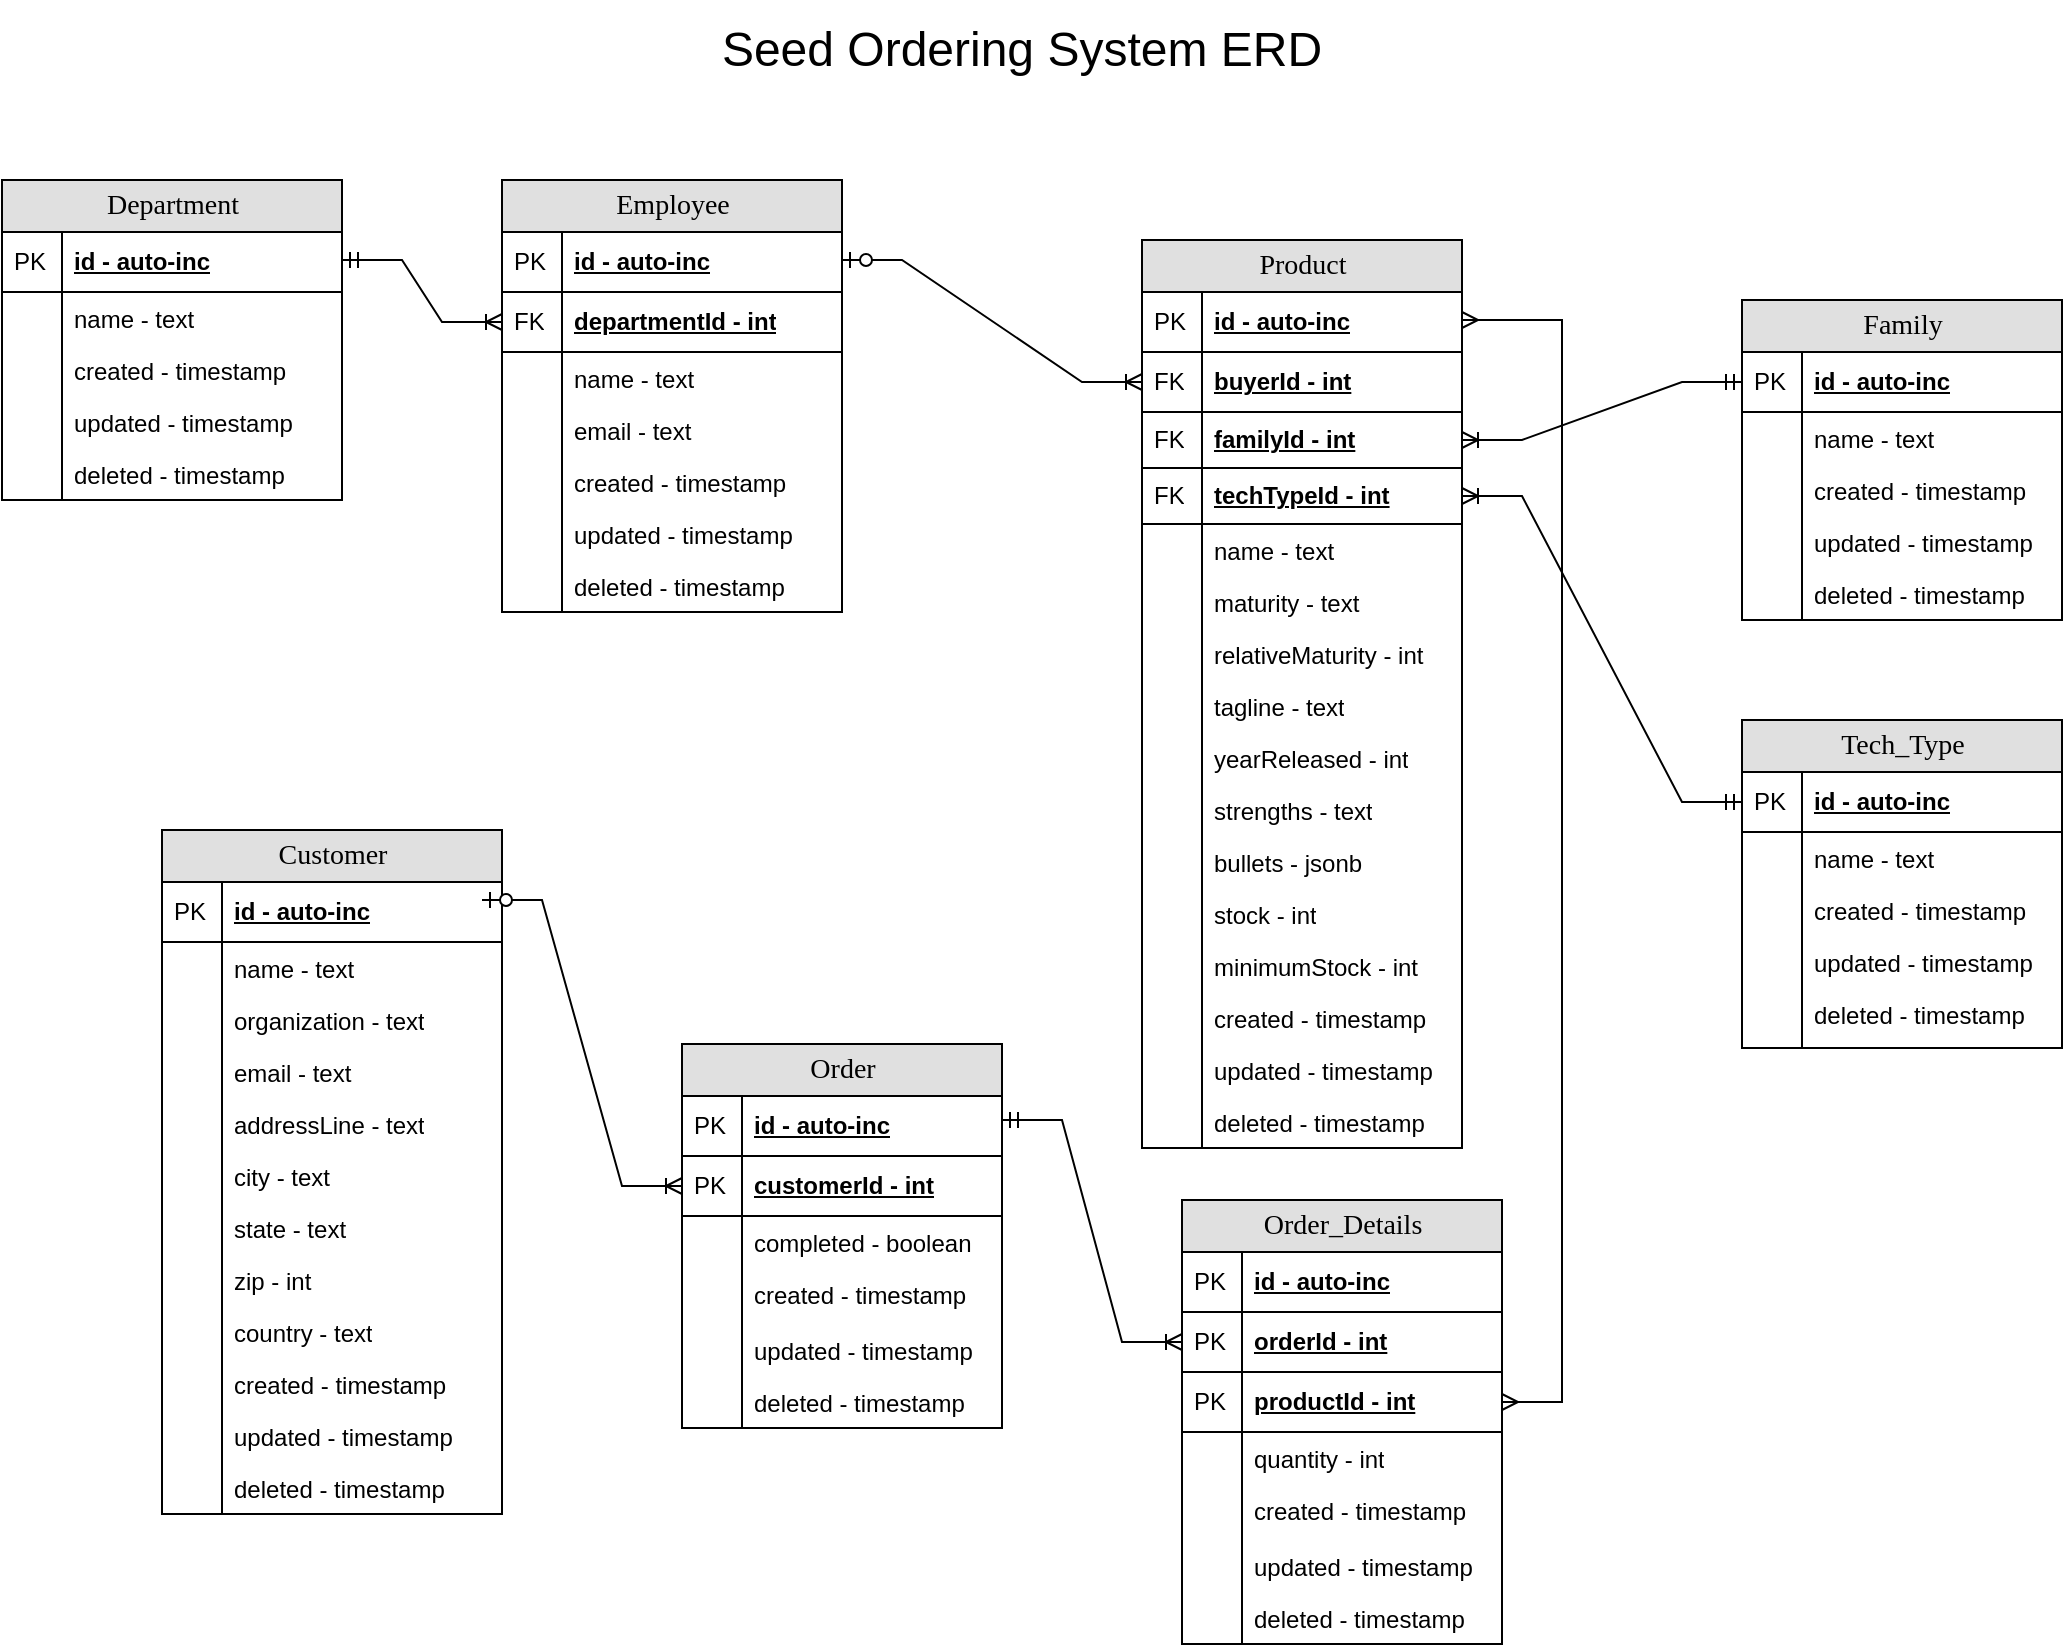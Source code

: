 <mxfile version="21.1.2" type="device">
  <diagram name="Page-1" id="e56a1550-8fbb-45ad-956c-1786394a9013">
    <mxGraphModel dx="1434" dy="907" grid="1" gridSize="10" guides="1" tooltips="1" connect="1" arrows="1" fold="1" page="1" pageScale="1" pageWidth="1100" pageHeight="850" background="none" math="0" shadow="0">
      <root>
        <mxCell id="0" />
        <mxCell id="1" parent="0" />
        <mxCell id="2e49270ec7c68f3f-8" value="Product" style="swimlane;html=1;fontStyle=0;childLayout=stackLayout;horizontal=1;startSize=26;fillColor=#e0e0e0;horizontalStack=0;resizeParent=1;resizeLast=0;collapsible=1;marginBottom=0;swimlaneFillColor=#ffffff;align=center;rounded=0;shadow=0;comic=0;labelBackgroundColor=none;strokeWidth=1;fontFamily=Verdana;fontSize=14;swimlaneLine=1;" parent="1" vertex="1">
          <mxGeometry x="610" y="130" width="160" height="454" as="geometry">
            <mxRectangle x="570" y="154" width="80" height="30" as="alternateBounds" />
          </mxGeometry>
        </mxCell>
        <mxCell id="2e49270ec7c68f3f-9" value="id - auto-inc" style="shape=partialRectangle;top=0;left=0;right=0;bottom=1;html=1;align=left;verticalAlign=middle;fillColor=none;spacingLeft=34;spacingRight=4;whiteSpace=wrap;overflow=hidden;rotatable=0;points=[[0,0.5],[1,0.5]];portConstraint=eastwest;dropTarget=0;fontStyle=5;" parent="2e49270ec7c68f3f-8" vertex="1">
          <mxGeometry y="26" width="160" height="30" as="geometry" />
        </mxCell>
        <mxCell id="2e49270ec7c68f3f-10" value="PK" style="shape=partialRectangle;top=0;left=0;bottom=0;html=1;fillColor=none;align=left;verticalAlign=middle;spacingLeft=4;spacingRight=4;whiteSpace=wrap;overflow=hidden;rotatable=0;points=[];portConstraint=eastwest;part=1;" parent="2e49270ec7c68f3f-9" vertex="1" connectable="0">
          <mxGeometry width="30" height="30" as="geometry" />
        </mxCell>
        <mxCell id="UBulTAKybGDdYSZhdrqW-49" value="buyerId - int" style="shape=partialRectangle;top=0;left=0;right=0;bottom=1;html=1;align=left;verticalAlign=middle;fillColor=none;spacingLeft=34;spacingRight=4;whiteSpace=wrap;overflow=hidden;rotatable=0;points=[[0,0.5],[1,0.5]];portConstraint=eastwest;dropTarget=0;fontStyle=5;" parent="2e49270ec7c68f3f-8" vertex="1">
          <mxGeometry y="56" width="160" height="30" as="geometry" />
        </mxCell>
        <mxCell id="UBulTAKybGDdYSZhdrqW-50" value="FK" style="shape=partialRectangle;top=0;left=0;bottom=0;html=1;fillColor=none;align=left;verticalAlign=middle;spacingLeft=4;spacingRight=4;whiteSpace=wrap;overflow=hidden;rotatable=0;points=[];portConstraint=eastwest;part=1;" parent="UBulTAKybGDdYSZhdrqW-49" vertex="1" connectable="0">
          <mxGeometry width="30" height="30" as="geometry" />
        </mxCell>
        <mxCell id="UBulTAKybGDdYSZhdrqW-51" value="familyId - int" style="shape=partialRectangle;top=0;left=0;right=0;bottom=1;html=1;align=left;verticalAlign=middle;fillColor=none;spacingLeft=34;spacingRight=4;whiteSpace=wrap;overflow=hidden;rotatable=0;points=[[0,0.5],[1,0.5]];portConstraint=eastwest;dropTarget=0;fontStyle=5;" parent="2e49270ec7c68f3f-8" vertex="1">
          <mxGeometry y="86" width="160" height="28" as="geometry" />
        </mxCell>
        <mxCell id="UBulTAKybGDdYSZhdrqW-52" value="FK" style="shape=partialRectangle;top=0;left=0;bottom=0;html=1;fillColor=none;align=left;verticalAlign=middle;spacingLeft=4;spacingRight=4;whiteSpace=wrap;overflow=hidden;rotatable=0;points=[];portConstraint=eastwest;part=1;" parent="UBulTAKybGDdYSZhdrqW-51" vertex="1" connectable="0">
          <mxGeometry width="30" height="28" as="geometry" />
        </mxCell>
        <mxCell id="UBulTAKybGDdYSZhdrqW-53" value="techTypeId - int" style="shape=partialRectangle;top=0;left=0;right=0;bottom=1;html=1;align=left;verticalAlign=middle;fillColor=none;spacingLeft=34;spacingRight=4;whiteSpace=wrap;overflow=hidden;rotatable=0;points=[[0,0.5],[1,0.5]];portConstraint=eastwest;dropTarget=0;fontStyle=5;" parent="2e49270ec7c68f3f-8" vertex="1">
          <mxGeometry y="114" width="160" height="28" as="geometry" />
        </mxCell>
        <mxCell id="UBulTAKybGDdYSZhdrqW-54" value="FK" style="shape=partialRectangle;top=0;left=0;bottom=0;html=1;fillColor=none;align=left;verticalAlign=middle;spacingLeft=4;spacingRight=4;whiteSpace=wrap;overflow=hidden;rotatable=0;points=[];portConstraint=eastwest;part=1;" parent="UBulTAKybGDdYSZhdrqW-53" vertex="1" connectable="0">
          <mxGeometry width="30" height="28" as="geometry" />
        </mxCell>
        <mxCell id="2e49270ec7c68f3f-13" value="name - text" style="shape=partialRectangle;top=0;left=0;right=0;bottom=0;html=1;align=left;verticalAlign=top;fillColor=none;spacingLeft=34;spacingRight=4;whiteSpace=wrap;overflow=hidden;rotatable=0;points=[[0,0.5],[1,0.5]];portConstraint=eastwest;dropTarget=0;" parent="2e49270ec7c68f3f-8" vertex="1">
          <mxGeometry y="142" width="160" height="26" as="geometry" />
        </mxCell>
        <mxCell id="2e49270ec7c68f3f-14" value="" style="shape=partialRectangle;top=0;left=0;bottom=0;html=1;fillColor=none;align=left;verticalAlign=top;spacingLeft=4;spacingRight=4;whiteSpace=wrap;overflow=hidden;rotatable=0;points=[];portConstraint=eastwest;part=1;" parent="2e49270ec7c68f3f-13" vertex="1" connectable="0">
          <mxGeometry width="30" height="26" as="geometry" />
        </mxCell>
        <mxCell id="2e49270ec7c68f3f-11" value="maturity - text" style="shape=partialRectangle;top=0;left=0;right=0;bottom=0;html=1;align=left;verticalAlign=top;fillColor=none;spacingLeft=34;spacingRight=4;whiteSpace=wrap;overflow=hidden;rotatable=0;points=[[0,0.5],[1,0.5]];portConstraint=eastwest;dropTarget=0;" parent="2e49270ec7c68f3f-8" vertex="1">
          <mxGeometry y="168" width="160" height="26" as="geometry" />
        </mxCell>
        <mxCell id="2e49270ec7c68f3f-12" value="" style="shape=partialRectangle;top=0;left=0;bottom=0;html=1;fillColor=none;align=left;verticalAlign=top;spacingLeft=4;spacingRight=4;whiteSpace=wrap;overflow=hidden;rotatable=0;points=[];portConstraint=eastwest;part=1;" parent="2e49270ec7c68f3f-11" vertex="1" connectable="0">
          <mxGeometry width="30" height="26" as="geometry" />
        </mxCell>
        <mxCell id="2e49270ec7c68f3f-15" value="relativeMaturity - int" style="shape=partialRectangle;top=0;left=0;right=0;bottom=0;html=1;align=left;verticalAlign=top;fillColor=none;spacingLeft=34;spacingRight=4;whiteSpace=wrap;overflow=hidden;rotatable=0;points=[[0,0.5],[1,0.5]];portConstraint=eastwest;dropTarget=0;" parent="2e49270ec7c68f3f-8" vertex="1">
          <mxGeometry y="194" width="160" height="26" as="geometry" />
        </mxCell>
        <mxCell id="2e49270ec7c68f3f-16" value="" style="shape=partialRectangle;top=0;left=0;bottom=0;html=1;fillColor=none;align=left;verticalAlign=top;spacingLeft=4;spacingRight=4;whiteSpace=wrap;overflow=hidden;rotatable=0;points=[];portConstraint=eastwest;part=1;" parent="2e49270ec7c68f3f-15" vertex="1" connectable="0">
          <mxGeometry width="30" height="26" as="geometry" />
        </mxCell>
        <mxCell id="UBulTAKybGDdYSZhdrqW-2" value="tagline - text" style="shape=partialRectangle;top=0;left=0;right=0;bottom=0;html=1;align=left;verticalAlign=top;fillColor=none;spacingLeft=34;spacingRight=4;whiteSpace=wrap;overflow=hidden;rotatable=0;points=[[0,0.5],[1,0.5]];portConstraint=eastwest;dropTarget=0;" parent="2e49270ec7c68f3f-8" vertex="1">
          <mxGeometry y="220" width="160" height="26" as="geometry" />
        </mxCell>
        <mxCell id="UBulTAKybGDdYSZhdrqW-3" value="" style="shape=partialRectangle;top=0;left=0;bottom=0;html=1;fillColor=none;align=left;verticalAlign=top;spacingLeft=4;spacingRight=4;whiteSpace=wrap;overflow=hidden;rotatable=0;points=[];portConstraint=eastwest;part=1;" parent="UBulTAKybGDdYSZhdrqW-2" vertex="1" connectable="0">
          <mxGeometry width="30" height="26" as="geometry" />
        </mxCell>
        <mxCell id="UBulTAKybGDdYSZhdrqW-106" value="yearReleased - int" style="shape=partialRectangle;top=0;left=0;right=0;bottom=0;html=1;align=left;verticalAlign=top;fillColor=none;spacingLeft=34;spacingRight=4;whiteSpace=wrap;overflow=hidden;rotatable=0;points=[[0,0.5],[1,0.5]];portConstraint=eastwest;dropTarget=0;" parent="2e49270ec7c68f3f-8" vertex="1">
          <mxGeometry y="246" width="160" height="26" as="geometry" />
        </mxCell>
        <mxCell id="UBulTAKybGDdYSZhdrqW-107" value="" style="shape=partialRectangle;top=0;left=0;bottom=0;html=1;fillColor=none;align=left;verticalAlign=top;spacingLeft=4;spacingRight=4;whiteSpace=wrap;overflow=hidden;rotatable=0;points=[];portConstraint=eastwest;part=1;" parent="UBulTAKybGDdYSZhdrqW-106" vertex="1" connectable="0">
          <mxGeometry width="30" height="26" as="geometry" />
        </mxCell>
        <mxCell id="UBulTAKybGDdYSZhdrqW-6" value="strengths - text" style="shape=partialRectangle;top=0;left=0;right=0;bottom=0;html=1;align=left;verticalAlign=top;fillColor=none;spacingLeft=34;spacingRight=4;whiteSpace=wrap;overflow=hidden;rotatable=0;points=[[0,0.5],[1,0.5]];portConstraint=eastwest;dropTarget=0;" parent="2e49270ec7c68f3f-8" vertex="1">
          <mxGeometry y="272" width="160" height="26" as="geometry" />
        </mxCell>
        <mxCell id="UBulTAKybGDdYSZhdrqW-7" value="" style="shape=partialRectangle;top=0;left=0;bottom=0;html=1;fillColor=none;align=left;verticalAlign=top;spacingLeft=4;spacingRight=4;whiteSpace=wrap;overflow=hidden;rotatable=0;points=[];portConstraint=eastwest;part=1;" parent="UBulTAKybGDdYSZhdrqW-6" vertex="1" connectable="0">
          <mxGeometry width="30" height="26" as="geometry" />
        </mxCell>
        <mxCell id="UBulTAKybGDdYSZhdrqW-55" value="bullets - jsonb" style="shape=partialRectangle;top=0;left=0;right=0;bottom=0;html=1;align=left;verticalAlign=top;fillColor=none;spacingLeft=34;spacingRight=4;whiteSpace=wrap;overflow=hidden;rotatable=0;points=[[0,0.5],[1,0.5]];portConstraint=eastwest;dropTarget=0;" parent="2e49270ec7c68f3f-8" vertex="1">
          <mxGeometry y="298" width="160" height="26" as="geometry" />
        </mxCell>
        <mxCell id="UBulTAKybGDdYSZhdrqW-56" value="" style="shape=partialRectangle;top=0;left=0;bottom=0;html=1;fillColor=none;align=left;verticalAlign=top;spacingLeft=4;spacingRight=4;whiteSpace=wrap;overflow=hidden;rotatable=0;points=[];portConstraint=eastwest;part=1;" parent="UBulTAKybGDdYSZhdrqW-55" vertex="1" connectable="0">
          <mxGeometry width="30" height="26" as="geometry" />
        </mxCell>
        <mxCell id="TjPB1HiRJpYUMCFlBUtz-1" value="stock - int" style="shape=partialRectangle;top=0;left=0;right=0;bottom=0;html=1;align=left;verticalAlign=top;fillColor=none;spacingLeft=34;spacingRight=4;whiteSpace=wrap;overflow=hidden;rotatable=0;points=[[0,0.5],[1,0.5]];portConstraint=eastwest;dropTarget=0;" vertex="1" parent="2e49270ec7c68f3f-8">
          <mxGeometry y="324" width="160" height="26" as="geometry" />
        </mxCell>
        <mxCell id="TjPB1HiRJpYUMCFlBUtz-2" value="" style="shape=partialRectangle;top=0;left=0;bottom=0;html=1;fillColor=none;align=left;verticalAlign=top;spacingLeft=4;spacingRight=4;whiteSpace=wrap;overflow=hidden;rotatable=0;points=[];portConstraint=eastwest;part=1;" vertex="1" connectable="0" parent="TjPB1HiRJpYUMCFlBUtz-1">
          <mxGeometry width="30" height="26" as="geometry" />
        </mxCell>
        <mxCell id="TjPB1HiRJpYUMCFlBUtz-3" value="minimumStock - int" style="shape=partialRectangle;top=0;left=0;right=0;bottom=0;html=1;align=left;verticalAlign=top;fillColor=none;spacingLeft=34;spacingRight=4;whiteSpace=wrap;overflow=hidden;rotatable=0;points=[[0,0.5],[1,0.5]];portConstraint=eastwest;dropTarget=0;" vertex="1" parent="2e49270ec7c68f3f-8">
          <mxGeometry y="350" width="160" height="26" as="geometry" />
        </mxCell>
        <mxCell id="TjPB1HiRJpYUMCFlBUtz-4" value="" style="shape=partialRectangle;top=0;left=0;bottom=0;html=1;fillColor=none;align=left;verticalAlign=top;spacingLeft=4;spacingRight=4;whiteSpace=wrap;overflow=hidden;rotatable=0;points=[];portConstraint=eastwest;part=1;" vertex="1" connectable="0" parent="TjPB1HiRJpYUMCFlBUtz-3">
          <mxGeometry width="30" height="26" as="geometry" />
        </mxCell>
        <mxCell id="UBulTAKybGDdYSZhdrqW-57" value="created - timestamp" style="shape=partialRectangle;top=0;left=0;right=0;bottom=0;html=1;align=left;verticalAlign=top;fillColor=none;spacingLeft=34;spacingRight=4;whiteSpace=wrap;overflow=hidden;rotatable=0;points=[[0,0.5],[1,0.5]];portConstraint=eastwest;dropTarget=0;" parent="2e49270ec7c68f3f-8" vertex="1">
          <mxGeometry y="376" width="160" height="26" as="geometry" />
        </mxCell>
        <mxCell id="UBulTAKybGDdYSZhdrqW-58" value="" style="shape=partialRectangle;top=0;left=0;bottom=0;html=1;fillColor=none;align=left;verticalAlign=top;spacingLeft=4;spacingRight=4;whiteSpace=wrap;overflow=hidden;rotatable=0;points=[];portConstraint=eastwest;part=1;" parent="UBulTAKybGDdYSZhdrqW-57" vertex="1" connectable="0">
          <mxGeometry width="30" height="26" as="geometry" />
        </mxCell>
        <mxCell id="UBulTAKybGDdYSZhdrqW-59" value="updated - timestamp" style="shape=partialRectangle;top=0;left=0;right=0;bottom=0;html=1;align=left;verticalAlign=top;fillColor=none;spacingLeft=34;spacingRight=4;whiteSpace=wrap;overflow=hidden;rotatable=0;points=[[0,0.5],[1,0.5]];portConstraint=eastwest;dropTarget=0;" parent="2e49270ec7c68f3f-8" vertex="1">
          <mxGeometry y="402" width="160" height="26" as="geometry" />
        </mxCell>
        <mxCell id="UBulTAKybGDdYSZhdrqW-60" value="" style="shape=partialRectangle;top=0;left=0;bottom=0;html=1;fillColor=none;align=left;verticalAlign=top;spacingLeft=4;spacingRight=4;whiteSpace=wrap;overflow=hidden;rotatable=0;points=[];portConstraint=eastwest;part=1;" parent="UBulTAKybGDdYSZhdrqW-59" vertex="1" connectable="0">
          <mxGeometry width="30" height="26" as="geometry" />
        </mxCell>
        <mxCell id="UBulTAKybGDdYSZhdrqW-61" value="deleted - timestamp" style="shape=partialRectangle;top=0;left=0;right=0;bottom=0;html=1;align=left;verticalAlign=top;fillColor=none;spacingLeft=34;spacingRight=4;whiteSpace=wrap;overflow=hidden;rotatable=0;points=[[0,0.5],[1,0.5]];portConstraint=eastwest;dropTarget=0;" parent="2e49270ec7c68f3f-8" vertex="1">
          <mxGeometry y="428" width="160" height="26" as="geometry" />
        </mxCell>
        <mxCell id="UBulTAKybGDdYSZhdrqW-62" value="" style="shape=partialRectangle;top=0;left=0;bottom=0;html=1;fillColor=none;align=left;verticalAlign=top;spacingLeft=4;spacingRight=4;whiteSpace=wrap;overflow=hidden;rotatable=0;points=[];portConstraint=eastwest;part=1;" parent="UBulTAKybGDdYSZhdrqW-61" vertex="1" connectable="0">
          <mxGeometry width="30" height="26" as="geometry" />
        </mxCell>
        <mxCell id="UBulTAKybGDdYSZhdrqW-1" value="Seed Ordering System ERD" style="text;html=1;strokeColor=none;fillColor=none;align=center;verticalAlign=middle;whiteSpace=wrap;rounded=0;fontSize=24;" parent="1" vertex="1">
          <mxGeometry x="395" y="10" width="310" height="50" as="geometry" />
        </mxCell>
        <mxCell id="UBulTAKybGDdYSZhdrqW-10" value="Customer" style="swimlane;html=1;fontStyle=0;childLayout=stackLayout;horizontal=1;startSize=26;fillColor=#e0e0e0;horizontalStack=0;resizeParent=1;resizeLast=0;collapsible=1;marginBottom=0;swimlaneFillColor=#ffffff;align=center;rounded=0;shadow=0;comic=0;labelBackgroundColor=none;strokeWidth=1;fontFamily=Verdana;fontSize=14;swimlaneLine=1;" parent="1" vertex="1">
          <mxGeometry x="120" y="425" width="170" height="342" as="geometry">
            <mxRectangle x="570" y="154" width="80" height="30" as="alternateBounds" />
          </mxGeometry>
        </mxCell>
        <mxCell id="UBulTAKybGDdYSZhdrqW-11" value="id - auto-inc" style="shape=partialRectangle;top=0;left=0;right=0;bottom=1;html=1;align=left;verticalAlign=middle;fillColor=none;spacingLeft=34;spacingRight=4;whiteSpace=wrap;overflow=hidden;rotatable=0;points=[[0,0.5],[1,0.5]];portConstraint=eastwest;dropTarget=0;fontStyle=5;" parent="UBulTAKybGDdYSZhdrqW-10" vertex="1">
          <mxGeometry y="26" width="170" height="30" as="geometry" />
        </mxCell>
        <mxCell id="UBulTAKybGDdYSZhdrqW-12" value="PK" style="shape=partialRectangle;top=0;left=0;bottom=0;html=1;fillColor=none;align=left;verticalAlign=middle;spacingLeft=4;spacingRight=4;whiteSpace=wrap;overflow=hidden;rotatable=0;points=[];portConstraint=eastwest;part=1;" parent="UBulTAKybGDdYSZhdrqW-11" vertex="1" connectable="0">
          <mxGeometry width="30" height="30" as="geometry" />
        </mxCell>
        <mxCell id="UBulTAKybGDdYSZhdrqW-13" value="name - text" style="shape=partialRectangle;top=0;left=0;right=0;bottom=0;html=1;align=left;verticalAlign=top;fillColor=none;spacingLeft=34;spacingRight=4;whiteSpace=wrap;overflow=hidden;rotatable=0;points=[[0,0.5],[1,0.5]];portConstraint=eastwest;dropTarget=0;" parent="UBulTAKybGDdYSZhdrqW-10" vertex="1">
          <mxGeometry y="56" width="170" height="26" as="geometry" />
        </mxCell>
        <mxCell id="UBulTAKybGDdYSZhdrqW-14" value="" style="shape=partialRectangle;top=0;left=0;bottom=0;html=1;fillColor=none;align=left;verticalAlign=top;spacingLeft=4;spacingRight=4;whiteSpace=wrap;overflow=hidden;rotatable=0;points=[];portConstraint=eastwest;part=1;" parent="UBulTAKybGDdYSZhdrqW-13" vertex="1" connectable="0">
          <mxGeometry width="30" height="26" as="geometry" />
        </mxCell>
        <mxCell id="UBulTAKybGDdYSZhdrqW-17" value="organization - text" style="shape=partialRectangle;top=0;left=0;right=0;bottom=0;html=1;align=left;verticalAlign=top;fillColor=none;spacingLeft=34;spacingRight=4;whiteSpace=wrap;overflow=hidden;rotatable=0;points=[[0,0.5],[1,0.5]];portConstraint=eastwest;dropTarget=0;" parent="UBulTAKybGDdYSZhdrqW-10" vertex="1">
          <mxGeometry y="82" width="170" height="26" as="geometry" />
        </mxCell>
        <mxCell id="UBulTAKybGDdYSZhdrqW-18" value="" style="shape=partialRectangle;top=0;left=0;bottom=0;html=1;fillColor=none;align=left;verticalAlign=top;spacingLeft=4;spacingRight=4;whiteSpace=wrap;overflow=hidden;rotatable=0;points=[];portConstraint=eastwest;part=1;" parent="UBulTAKybGDdYSZhdrqW-17" vertex="1" connectable="0">
          <mxGeometry width="30" height="26" as="geometry" />
        </mxCell>
        <mxCell id="UBulTAKybGDdYSZhdrqW-19" value="email - text" style="shape=partialRectangle;top=0;left=0;right=0;bottom=0;html=1;align=left;verticalAlign=top;fillColor=none;spacingLeft=34;spacingRight=4;whiteSpace=wrap;overflow=hidden;rotatable=0;points=[[0,0.5],[1,0.5]];portConstraint=eastwest;dropTarget=0;" parent="UBulTAKybGDdYSZhdrqW-10" vertex="1">
          <mxGeometry y="108" width="170" height="26" as="geometry" />
        </mxCell>
        <mxCell id="UBulTAKybGDdYSZhdrqW-20" value="" style="shape=partialRectangle;top=0;left=0;bottom=0;html=1;fillColor=none;align=left;verticalAlign=top;spacingLeft=4;spacingRight=4;whiteSpace=wrap;overflow=hidden;rotatable=0;points=[];portConstraint=eastwest;part=1;" parent="UBulTAKybGDdYSZhdrqW-19" vertex="1" connectable="0">
          <mxGeometry width="30" height="26" as="geometry" />
        </mxCell>
        <mxCell id="UBulTAKybGDdYSZhdrqW-21" value="addressLine - text" style="shape=partialRectangle;top=0;left=0;right=0;bottom=0;html=1;align=left;verticalAlign=top;fillColor=none;spacingLeft=34;spacingRight=4;whiteSpace=wrap;overflow=hidden;rotatable=0;points=[[0,0.5],[1,0.5]];portConstraint=eastwest;dropTarget=0;" parent="UBulTAKybGDdYSZhdrqW-10" vertex="1">
          <mxGeometry y="134" width="170" height="26" as="geometry" />
        </mxCell>
        <mxCell id="UBulTAKybGDdYSZhdrqW-22" value="" style="shape=partialRectangle;top=0;left=0;bottom=0;html=1;fillColor=none;align=left;verticalAlign=top;spacingLeft=4;spacingRight=4;whiteSpace=wrap;overflow=hidden;rotatable=0;points=[];portConstraint=eastwest;part=1;" parent="UBulTAKybGDdYSZhdrqW-21" vertex="1" connectable="0">
          <mxGeometry width="30" height="26" as="geometry" />
        </mxCell>
        <mxCell id="UBulTAKybGDdYSZhdrqW-63" value="city - text" style="shape=partialRectangle;top=0;left=0;right=0;bottom=0;html=1;align=left;verticalAlign=top;fillColor=none;spacingLeft=34;spacingRight=4;whiteSpace=wrap;overflow=hidden;rotatable=0;points=[[0,0.5],[1,0.5]];portConstraint=eastwest;dropTarget=0;" parent="UBulTAKybGDdYSZhdrqW-10" vertex="1">
          <mxGeometry y="160" width="170" height="26" as="geometry" />
        </mxCell>
        <mxCell id="UBulTAKybGDdYSZhdrqW-64" value="" style="shape=partialRectangle;top=0;left=0;bottom=0;html=1;fillColor=none;align=left;verticalAlign=top;spacingLeft=4;spacingRight=4;whiteSpace=wrap;overflow=hidden;rotatable=0;points=[];portConstraint=eastwest;part=1;" parent="UBulTAKybGDdYSZhdrqW-63" vertex="1" connectable="0">
          <mxGeometry width="30" height="26" as="geometry" />
        </mxCell>
        <mxCell id="UBulTAKybGDdYSZhdrqW-65" value="state - text&amp;nbsp;" style="shape=partialRectangle;top=0;left=0;right=0;bottom=0;html=1;align=left;verticalAlign=top;fillColor=none;spacingLeft=34;spacingRight=4;whiteSpace=wrap;overflow=hidden;rotatable=0;points=[[0,0.5],[1,0.5]];portConstraint=eastwest;dropTarget=0;" parent="UBulTAKybGDdYSZhdrqW-10" vertex="1">
          <mxGeometry y="186" width="170" height="26" as="geometry" />
        </mxCell>
        <mxCell id="UBulTAKybGDdYSZhdrqW-66" value="" style="shape=partialRectangle;top=0;left=0;bottom=0;html=1;fillColor=none;align=left;verticalAlign=top;spacingLeft=4;spacingRight=4;whiteSpace=wrap;overflow=hidden;rotatable=0;points=[];portConstraint=eastwest;part=1;" parent="UBulTAKybGDdYSZhdrqW-65" vertex="1" connectable="0">
          <mxGeometry width="30" height="26" as="geometry" />
        </mxCell>
        <mxCell id="UBulTAKybGDdYSZhdrqW-67" value="zip - int" style="shape=partialRectangle;top=0;left=0;right=0;bottom=0;html=1;align=left;verticalAlign=top;fillColor=none;spacingLeft=34;spacingRight=4;whiteSpace=wrap;overflow=hidden;rotatable=0;points=[[0,0.5],[1,0.5]];portConstraint=eastwest;dropTarget=0;" parent="UBulTAKybGDdYSZhdrqW-10" vertex="1">
          <mxGeometry y="212" width="170" height="26" as="geometry" />
        </mxCell>
        <mxCell id="UBulTAKybGDdYSZhdrqW-68" value="" style="shape=partialRectangle;top=0;left=0;bottom=0;html=1;fillColor=none;align=left;verticalAlign=top;spacingLeft=4;spacingRight=4;whiteSpace=wrap;overflow=hidden;rotatable=0;points=[];portConstraint=eastwest;part=1;" parent="UBulTAKybGDdYSZhdrqW-67" vertex="1" connectable="0">
          <mxGeometry width="30" height="26" as="geometry" />
        </mxCell>
        <mxCell id="UBulTAKybGDdYSZhdrqW-69" value="country - text" style="shape=partialRectangle;top=0;left=0;right=0;bottom=0;html=1;align=left;verticalAlign=top;fillColor=none;spacingLeft=34;spacingRight=4;whiteSpace=wrap;overflow=hidden;rotatable=0;points=[[0,0.5],[1,0.5]];portConstraint=eastwest;dropTarget=0;" parent="UBulTAKybGDdYSZhdrqW-10" vertex="1">
          <mxGeometry y="238" width="170" height="26" as="geometry" />
        </mxCell>
        <mxCell id="UBulTAKybGDdYSZhdrqW-70" value="" style="shape=partialRectangle;top=0;left=0;bottom=0;html=1;fillColor=none;align=left;verticalAlign=top;spacingLeft=4;spacingRight=4;whiteSpace=wrap;overflow=hidden;rotatable=0;points=[];portConstraint=eastwest;part=1;" parent="UBulTAKybGDdYSZhdrqW-69" vertex="1" connectable="0">
          <mxGeometry width="30" height="26" as="geometry" />
        </mxCell>
        <mxCell id="UBulTAKybGDdYSZhdrqW-71" value="created - timestamp" style="shape=partialRectangle;top=0;left=0;right=0;bottom=0;html=1;align=left;verticalAlign=top;fillColor=none;spacingLeft=34;spacingRight=4;whiteSpace=wrap;overflow=hidden;rotatable=0;points=[[0,0.5],[1,0.5]];portConstraint=eastwest;dropTarget=0;" parent="UBulTAKybGDdYSZhdrqW-10" vertex="1">
          <mxGeometry y="264" width="170" height="26" as="geometry" />
        </mxCell>
        <mxCell id="UBulTAKybGDdYSZhdrqW-72" value="" style="shape=partialRectangle;top=0;left=0;bottom=0;html=1;fillColor=none;align=left;verticalAlign=top;spacingLeft=4;spacingRight=4;whiteSpace=wrap;overflow=hidden;rotatable=0;points=[];portConstraint=eastwest;part=1;" parent="UBulTAKybGDdYSZhdrqW-71" vertex="1" connectable="0">
          <mxGeometry width="30" height="26" as="geometry" />
        </mxCell>
        <mxCell id="UBulTAKybGDdYSZhdrqW-73" value="updated - timestamp" style="shape=partialRectangle;top=0;left=0;right=0;bottom=0;html=1;align=left;verticalAlign=top;fillColor=none;spacingLeft=34;spacingRight=4;whiteSpace=wrap;overflow=hidden;rotatable=0;points=[[0,0.5],[1,0.5]];portConstraint=eastwest;dropTarget=0;" parent="UBulTAKybGDdYSZhdrqW-10" vertex="1">
          <mxGeometry y="290" width="170" height="26" as="geometry" />
        </mxCell>
        <mxCell id="UBulTAKybGDdYSZhdrqW-74" value="" style="shape=partialRectangle;top=0;left=0;bottom=0;html=1;fillColor=none;align=left;verticalAlign=top;spacingLeft=4;spacingRight=4;whiteSpace=wrap;overflow=hidden;rotatable=0;points=[];portConstraint=eastwest;part=1;" parent="UBulTAKybGDdYSZhdrqW-73" vertex="1" connectable="0">
          <mxGeometry width="30" height="26" as="geometry" />
        </mxCell>
        <mxCell id="UBulTAKybGDdYSZhdrqW-75" value="deleted - timestamp" style="shape=partialRectangle;top=0;left=0;right=0;bottom=0;html=1;align=left;verticalAlign=top;fillColor=none;spacingLeft=34;spacingRight=4;whiteSpace=wrap;overflow=hidden;rotatable=0;points=[[0,0.5],[1,0.5]];portConstraint=eastwest;dropTarget=0;" parent="UBulTAKybGDdYSZhdrqW-10" vertex="1">
          <mxGeometry y="316" width="170" height="26" as="geometry" />
        </mxCell>
        <mxCell id="UBulTAKybGDdYSZhdrqW-76" value="" style="shape=partialRectangle;top=0;left=0;bottom=0;html=1;fillColor=none;align=left;verticalAlign=top;spacingLeft=4;spacingRight=4;whiteSpace=wrap;overflow=hidden;rotatable=0;points=[];portConstraint=eastwest;part=1;" parent="UBulTAKybGDdYSZhdrqW-75" vertex="1" connectable="0">
          <mxGeometry width="30" height="26" as="geometry" />
        </mxCell>
        <mxCell id="UBulTAKybGDdYSZhdrqW-23" value="Tech_Type" style="swimlane;html=1;fontStyle=0;childLayout=stackLayout;horizontal=1;startSize=26;fillColor=#e0e0e0;horizontalStack=0;resizeParent=1;resizeLast=0;collapsible=1;marginBottom=0;swimlaneFillColor=#ffffff;align=center;rounded=0;shadow=0;comic=0;labelBackgroundColor=none;strokeWidth=1;fontFamily=Verdana;fontSize=14;swimlaneLine=1;" parent="1" vertex="1">
          <mxGeometry x="910" y="370" width="160" height="164" as="geometry">
            <mxRectangle x="570" y="154" width="80" height="30" as="alternateBounds" />
          </mxGeometry>
        </mxCell>
        <mxCell id="UBulTAKybGDdYSZhdrqW-24" value="id - auto-inc" style="shape=partialRectangle;top=0;left=0;right=0;bottom=1;html=1;align=left;verticalAlign=middle;fillColor=none;spacingLeft=34;spacingRight=4;whiteSpace=wrap;overflow=hidden;rotatable=0;points=[[0,0.5],[1,0.5]];portConstraint=eastwest;dropTarget=0;fontStyle=5;" parent="UBulTAKybGDdYSZhdrqW-23" vertex="1">
          <mxGeometry y="26" width="160" height="30" as="geometry" />
        </mxCell>
        <mxCell id="UBulTAKybGDdYSZhdrqW-25" value="PK" style="shape=partialRectangle;top=0;left=0;bottom=0;html=1;fillColor=none;align=left;verticalAlign=middle;spacingLeft=4;spacingRight=4;whiteSpace=wrap;overflow=hidden;rotatable=0;points=[];portConstraint=eastwest;part=1;" parent="UBulTAKybGDdYSZhdrqW-24" vertex="1" connectable="0">
          <mxGeometry width="30" height="30" as="geometry" />
        </mxCell>
        <mxCell id="UBulTAKybGDdYSZhdrqW-26" value="name - text" style="shape=partialRectangle;top=0;left=0;right=0;bottom=0;html=1;align=left;verticalAlign=top;fillColor=none;spacingLeft=34;spacingRight=4;whiteSpace=wrap;overflow=hidden;rotatable=0;points=[[0,0.5],[1,0.5]];portConstraint=eastwest;dropTarget=0;" parent="UBulTAKybGDdYSZhdrqW-23" vertex="1">
          <mxGeometry y="56" width="160" height="26" as="geometry" />
        </mxCell>
        <mxCell id="UBulTAKybGDdYSZhdrqW-27" value="" style="shape=partialRectangle;top=0;left=0;bottom=0;html=1;fillColor=none;align=left;verticalAlign=top;spacingLeft=4;spacingRight=4;whiteSpace=wrap;overflow=hidden;rotatable=0;points=[];portConstraint=eastwest;part=1;" parent="UBulTAKybGDdYSZhdrqW-26" vertex="1" connectable="0">
          <mxGeometry width="30" height="26" as="geometry" />
        </mxCell>
        <mxCell id="UBulTAKybGDdYSZhdrqW-28" value="created - timestamp" style="shape=partialRectangle;top=0;left=0;right=0;bottom=0;html=1;align=left;verticalAlign=top;fillColor=none;spacingLeft=34;spacingRight=4;whiteSpace=wrap;overflow=hidden;rotatable=0;points=[[0,0.5],[1,0.5]];portConstraint=eastwest;dropTarget=0;" parent="UBulTAKybGDdYSZhdrqW-23" vertex="1">
          <mxGeometry y="82" width="160" height="26" as="geometry" />
        </mxCell>
        <mxCell id="UBulTAKybGDdYSZhdrqW-29" value="" style="shape=partialRectangle;top=0;left=0;bottom=0;html=1;fillColor=none;align=left;verticalAlign=top;spacingLeft=4;spacingRight=4;whiteSpace=wrap;overflow=hidden;rotatable=0;points=[];portConstraint=eastwest;part=1;" parent="UBulTAKybGDdYSZhdrqW-28" vertex="1" connectable="0">
          <mxGeometry width="30" height="26" as="geometry" />
        </mxCell>
        <mxCell id="UBulTAKybGDdYSZhdrqW-30" value="updated - timestamp" style="shape=partialRectangle;top=0;left=0;right=0;bottom=0;html=1;align=left;verticalAlign=top;fillColor=none;spacingLeft=34;spacingRight=4;whiteSpace=wrap;overflow=hidden;rotatable=0;points=[[0,0.5],[1,0.5]];portConstraint=eastwest;dropTarget=0;" parent="UBulTAKybGDdYSZhdrqW-23" vertex="1">
          <mxGeometry y="108" width="160" height="26" as="geometry" />
        </mxCell>
        <mxCell id="UBulTAKybGDdYSZhdrqW-31" value="" style="shape=partialRectangle;top=0;left=0;bottom=0;html=1;fillColor=none;align=left;verticalAlign=top;spacingLeft=4;spacingRight=4;whiteSpace=wrap;overflow=hidden;rotatable=0;points=[];portConstraint=eastwest;part=1;" parent="UBulTAKybGDdYSZhdrqW-30" vertex="1" connectable="0">
          <mxGeometry width="30" height="26" as="geometry" />
        </mxCell>
        <mxCell id="UBulTAKybGDdYSZhdrqW-32" value="deleted - timestamp" style="shape=partialRectangle;top=0;left=0;right=0;bottom=0;html=1;align=left;verticalAlign=top;fillColor=none;spacingLeft=34;spacingRight=4;whiteSpace=wrap;overflow=hidden;rotatable=0;points=[[0,0.5],[1,0.5]];portConstraint=eastwest;dropTarget=0;" parent="UBulTAKybGDdYSZhdrqW-23" vertex="1">
          <mxGeometry y="134" width="160" height="30" as="geometry" />
        </mxCell>
        <mxCell id="UBulTAKybGDdYSZhdrqW-33" value="" style="shape=partialRectangle;top=0;left=0;bottom=0;html=1;fillColor=none;align=left;verticalAlign=top;spacingLeft=4;spacingRight=4;whiteSpace=wrap;overflow=hidden;rotatable=0;points=[];portConstraint=eastwest;part=1;" parent="UBulTAKybGDdYSZhdrqW-32" vertex="1" connectable="0">
          <mxGeometry width="30" height="30.0" as="geometry" />
        </mxCell>
        <mxCell id="UBulTAKybGDdYSZhdrqW-36" value="Family" style="swimlane;html=1;fontStyle=0;childLayout=stackLayout;horizontal=1;startSize=26;fillColor=#e0e0e0;horizontalStack=0;resizeParent=1;resizeLast=0;collapsible=1;marginBottom=0;swimlaneFillColor=#ffffff;align=center;rounded=0;shadow=0;comic=0;labelBackgroundColor=none;strokeWidth=1;fontFamily=Verdana;fontSize=14;swimlaneLine=1;" parent="1" vertex="1">
          <mxGeometry x="910" y="160" width="160" height="160" as="geometry">
            <mxRectangle x="570" y="154" width="80" height="30" as="alternateBounds" />
          </mxGeometry>
        </mxCell>
        <mxCell id="UBulTAKybGDdYSZhdrqW-37" value="id - auto-inc" style="shape=partialRectangle;top=0;left=0;right=0;bottom=1;html=1;align=left;verticalAlign=middle;fillColor=none;spacingLeft=34;spacingRight=4;whiteSpace=wrap;overflow=hidden;rotatable=0;points=[[0,0.5],[1,0.5]];portConstraint=eastwest;dropTarget=0;fontStyle=5;" parent="UBulTAKybGDdYSZhdrqW-36" vertex="1">
          <mxGeometry y="26" width="160" height="30" as="geometry" />
        </mxCell>
        <mxCell id="UBulTAKybGDdYSZhdrqW-38" value="PK" style="shape=partialRectangle;top=0;left=0;bottom=0;html=1;fillColor=none;align=left;verticalAlign=middle;spacingLeft=4;spacingRight=4;whiteSpace=wrap;overflow=hidden;rotatable=0;points=[];portConstraint=eastwest;part=1;" parent="UBulTAKybGDdYSZhdrqW-37" vertex="1" connectable="0">
          <mxGeometry width="30" height="30" as="geometry" />
        </mxCell>
        <mxCell id="UBulTAKybGDdYSZhdrqW-39" value="name - text" style="shape=partialRectangle;top=0;left=0;right=0;bottom=0;html=1;align=left;verticalAlign=top;fillColor=none;spacingLeft=34;spacingRight=4;whiteSpace=wrap;overflow=hidden;rotatable=0;points=[[0,0.5],[1,0.5]];portConstraint=eastwest;dropTarget=0;" parent="UBulTAKybGDdYSZhdrqW-36" vertex="1">
          <mxGeometry y="56" width="160" height="26" as="geometry" />
        </mxCell>
        <mxCell id="UBulTAKybGDdYSZhdrqW-40" value="" style="shape=partialRectangle;top=0;left=0;bottom=0;html=1;fillColor=none;align=left;verticalAlign=top;spacingLeft=4;spacingRight=4;whiteSpace=wrap;overflow=hidden;rotatable=0;points=[];portConstraint=eastwest;part=1;" parent="UBulTAKybGDdYSZhdrqW-39" vertex="1" connectable="0">
          <mxGeometry width="30" height="26" as="geometry" />
        </mxCell>
        <mxCell id="UBulTAKybGDdYSZhdrqW-41" value="created - timestamp" style="shape=partialRectangle;top=0;left=0;right=0;bottom=0;html=1;align=left;verticalAlign=top;fillColor=none;spacingLeft=34;spacingRight=4;whiteSpace=wrap;overflow=hidden;rotatable=0;points=[[0,0.5],[1,0.5]];portConstraint=eastwest;dropTarget=0;" parent="UBulTAKybGDdYSZhdrqW-36" vertex="1">
          <mxGeometry y="82" width="160" height="26" as="geometry" />
        </mxCell>
        <mxCell id="UBulTAKybGDdYSZhdrqW-42" value="" style="shape=partialRectangle;top=0;left=0;bottom=0;html=1;fillColor=none;align=left;verticalAlign=top;spacingLeft=4;spacingRight=4;whiteSpace=wrap;overflow=hidden;rotatable=0;points=[];portConstraint=eastwest;part=1;" parent="UBulTAKybGDdYSZhdrqW-41" vertex="1" connectable="0">
          <mxGeometry width="30" height="26" as="geometry" />
        </mxCell>
        <mxCell id="UBulTAKybGDdYSZhdrqW-43" value="updated - timestamp" style="shape=partialRectangle;top=0;left=0;right=0;bottom=0;html=1;align=left;verticalAlign=top;fillColor=none;spacingLeft=34;spacingRight=4;whiteSpace=wrap;overflow=hidden;rotatable=0;points=[[0,0.5],[1,0.5]];portConstraint=eastwest;dropTarget=0;" parent="UBulTAKybGDdYSZhdrqW-36" vertex="1">
          <mxGeometry y="108" width="160" height="26" as="geometry" />
        </mxCell>
        <mxCell id="UBulTAKybGDdYSZhdrqW-44" value="" style="shape=partialRectangle;top=0;left=0;bottom=0;html=1;fillColor=none;align=left;verticalAlign=top;spacingLeft=4;spacingRight=4;whiteSpace=wrap;overflow=hidden;rotatable=0;points=[];portConstraint=eastwest;part=1;" parent="UBulTAKybGDdYSZhdrqW-43" vertex="1" connectable="0">
          <mxGeometry width="30" height="26" as="geometry" />
        </mxCell>
        <mxCell id="UBulTAKybGDdYSZhdrqW-45" value="deleted - timestamp" style="shape=partialRectangle;top=0;left=0;right=0;bottom=0;html=1;align=left;verticalAlign=top;fillColor=none;spacingLeft=34;spacingRight=4;whiteSpace=wrap;overflow=hidden;rotatable=0;points=[[0,0.5],[1,0.5]];portConstraint=eastwest;dropTarget=0;" parent="UBulTAKybGDdYSZhdrqW-36" vertex="1">
          <mxGeometry y="134" width="160" height="26" as="geometry" />
        </mxCell>
        <mxCell id="UBulTAKybGDdYSZhdrqW-46" value="" style="shape=partialRectangle;top=0;left=0;bottom=0;html=1;fillColor=none;align=left;verticalAlign=top;spacingLeft=4;spacingRight=4;whiteSpace=wrap;overflow=hidden;rotatable=0;points=[];portConstraint=eastwest;part=1;" parent="UBulTAKybGDdYSZhdrqW-45" vertex="1" connectable="0">
          <mxGeometry width="30" height="26" as="geometry" />
        </mxCell>
        <mxCell id="UBulTAKybGDdYSZhdrqW-77" value="Employee" style="swimlane;html=1;fontStyle=0;childLayout=stackLayout;horizontal=1;startSize=26;fillColor=#e0e0e0;horizontalStack=0;resizeParent=1;resizeLast=0;collapsible=1;marginBottom=0;swimlaneFillColor=#ffffff;align=center;rounded=0;shadow=0;comic=0;labelBackgroundColor=none;strokeWidth=1;fontFamily=Verdana;fontSize=14;swimlaneLine=1;" parent="1" vertex="1">
          <mxGeometry x="290" y="100" width="170" height="216" as="geometry">
            <mxRectangle x="570" y="154" width="80" height="30" as="alternateBounds" />
          </mxGeometry>
        </mxCell>
        <mxCell id="UBulTAKybGDdYSZhdrqW-78" value="id - auto-inc" style="shape=partialRectangle;top=0;left=0;right=0;bottom=1;html=1;align=left;verticalAlign=middle;fillColor=none;spacingLeft=34;spacingRight=4;whiteSpace=wrap;overflow=hidden;rotatable=0;points=[[0,0.5],[1,0.5]];portConstraint=eastwest;dropTarget=0;fontStyle=5;" parent="UBulTAKybGDdYSZhdrqW-77" vertex="1">
          <mxGeometry y="26" width="170" height="30" as="geometry" />
        </mxCell>
        <mxCell id="UBulTAKybGDdYSZhdrqW-79" value="PK" style="shape=partialRectangle;top=0;left=0;bottom=0;html=1;fillColor=none;align=left;verticalAlign=middle;spacingLeft=4;spacingRight=4;whiteSpace=wrap;overflow=hidden;rotatable=0;points=[];portConstraint=eastwest;part=1;" parent="UBulTAKybGDdYSZhdrqW-78" vertex="1" connectable="0">
          <mxGeometry width="30" height="30" as="geometry" />
        </mxCell>
        <mxCell id="UBulTAKybGDdYSZhdrqW-104" value="departmentId - int" style="shape=partialRectangle;top=0;left=0;right=0;bottom=1;html=1;align=left;verticalAlign=middle;fillColor=none;spacingLeft=34;spacingRight=4;whiteSpace=wrap;overflow=hidden;rotatable=0;points=[[0,0.5],[1,0.5]];portConstraint=eastwest;dropTarget=0;fontStyle=5;" parent="UBulTAKybGDdYSZhdrqW-77" vertex="1">
          <mxGeometry y="56" width="170" height="30" as="geometry" />
        </mxCell>
        <mxCell id="UBulTAKybGDdYSZhdrqW-105" value="FK" style="shape=partialRectangle;top=0;left=0;bottom=0;html=1;fillColor=none;align=left;verticalAlign=middle;spacingLeft=4;spacingRight=4;whiteSpace=wrap;overflow=hidden;rotatable=0;points=[];portConstraint=eastwest;part=1;" parent="UBulTAKybGDdYSZhdrqW-104" vertex="1" connectable="0">
          <mxGeometry width="30" height="30" as="geometry" />
        </mxCell>
        <mxCell id="UBulTAKybGDdYSZhdrqW-80" value="name - text" style="shape=partialRectangle;top=0;left=0;right=0;bottom=0;html=1;align=left;verticalAlign=top;fillColor=none;spacingLeft=34;spacingRight=4;whiteSpace=wrap;overflow=hidden;rotatable=0;points=[[0,0.5],[1,0.5]];portConstraint=eastwest;dropTarget=0;" parent="UBulTAKybGDdYSZhdrqW-77" vertex="1">
          <mxGeometry y="86" width="170" height="26" as="geometry" />
        </mxCell>
        <mxCell id="UBulTAKybGDdYSZhdrqW-81" value="" style="shape=partialRectangle;top=0;left=0;bottom=0;html=1;fillColor=none;align=left;verticalAlign=top;spacingLeft=4;spacingRight=4;whiteSpace=wrap;overflow=hidden;rotatable=0;points=[];portConstraint=eastwest;part=1;" parent="UBulTAKybGDdYSZhdrqW-80" vertex="1" connectable="0">
          <mxGeometry width="30" height="26" as="geometry" />
        </mxCell>
        <mxCell id="UBulTAKybGDdYSZhdrqW-86" value="email - text" style="shape=partialRectangle;top=0;left=0;right=0;bottom=0;html=1;align=left;verticalAlign=top;fillColor=none;spacingLeft=34;spacingRight=4;whiteSpace=wrap;overflow=hidden;rotatable=0;points=[[0,0.5],[1,0.5]];portConstraint=eastwest;dropTarget=0;" parent="UBulTAKybGDdYSZhdrqW-77" vertex="1">
          <mxGeometry y="112" width="170" height="26" as="geometry" />
        </mxCell>
        <mxCell id="UBulTAKybGDdYSZhdrqW-87" value="" style="shape=partialRectangle;top=0;left=0;bottom=0;html=1;fillColor=none;align=left;verticalAlign=top;spacingLeft=4;spacingRight=4;whiteSpace=wrap;overflow=hidden;rotatable=0;points=[];portConstraint=eastwest;part=1;" parent="UBulTAKybGDdYSZhdrqW-86" vertex="1" connectable="0">
          <mxGeometry width="30" height="26" as="geometry" />
        </mxCell>
        <mxCell id="UBulTAKybGDdYSZhdrqW-98" value="created - timestamp" style="shape=partialRectangle;top=0;left=0;right=0;bottom=0;html=1;align=left;verticalAlign=top;fillColor=none;spacingLeft=34;spacingRight=4;whiteSpace=wrap;overflow=hidden;rotatable=0;points=[[0,0.5],[1,0.5]];portConstraint=eastwest;dropTarget=0;" parent="UBulTAKybGDdYSZhdrqW-77" vertex="1">
          <mxGeometry y="138" width="170" height="26" as="geometry" />
        </mxCell>
        <mxCell id="UBulTAKybGDdYSZhdrqW-99" value="" style="shape=partialRectangle;top=0;left=0;bottom=0;html=1;fillColor=none;align=left;verticalAlign=top;spacingLeft=4;spacingRight=4;whiteSpace=wrap;overflow=hidden;rotatable=0;points=[];portConstraint=eastwest;part=1;" parent="UBulTAKybGDdYSZhdrqW-98" vertex="1" connectable="0">
          <mxGeometry width="30" height="26" as="geometry" />
        </mxCell>
        <mxCell id="UBulTAKybGDdYSZhdrqW-100" value="updated - timestamp" style="shape=partialRectangle;top=0;left=0;right=0;bottom=0;html=1;align=left;verticalAlign=top;fillColor=none;spacingLeft=34;spacingRight=4;whiteSpace=wrap;overflow=hidden;rotatable=0;points=[[0,0.5],[1,0.5]];portConstraint=eastwest;dropTarget=0;" parent="UBulTAKybGDdYSZhdrqW-77" vertex="1">
          <mxGeometry y="164" width="170" height="26" as="geometry" />
        </mxCell>
        <mxCell id="UBulTAKybGDdYSZhdrqW-101" value="" style="shape=partialRectangle;top=0;left=0;bottom=0;html=1;fillColor=none;align=left;verticalAlign=top;spacingLeft=4;spacingRight=4;whiteSpace=wrap;overflow=hidden;rotatable=0;points=[];portConstraint=eastwest;part=1;" parent="UBulTAKybGDdYSZhdrqW-100" vertex="1" connectable="0">
          <mxGeometry width="30" height="26" as="geometry" />
        </mxCell>
        <mxCell id="UBulTAKybGDdYSZhdrqW-102" value="deleted - timestamp" style="shape=partialRectangle;top=0;left=0;right=0;bottom=0;html=1;align=left;verticalAlign=top;fillColor=none;spacingLeft=34;spacingRight=4;whiteSpace=wrap;overflow=hidden;rotatable=0;points=[[0,0.5],[1,0.5]];portConstraint=eastwest;dropTarget=0;" parent="UBulTAKybGDdYSZhdrqW-77" vertex="1">
          <mxGeometry y="190" width="170" height="26" as="geometry" />
        </mxCell>
        <mxCell id="UBulTAKybGDdYSZhdrqW-103" value="" style="shape=partialRectangle;top=0;left=0;bottom=0;html=1;fillColor=none;align=left;verticalAlign=top;spacingLeft=4;spacingRight=4;whiteSpace=wrap;overflow=hidden;rotatable=0;points=[];portConstraint=eastwest;part=1;" parent="UBulTAKybGDdYSZhdrqW-102" vertex="1" connectable="0">
          <mxGeometry width="30" height="26" as="geometry" />
        </mxCell>
        <mxCell id="UBulTAKybGDdYSZhdrqW-108" value="Department" style="swimlane;html=1;fontStyle=0;childLayout=stackLayout;horizontal=1;startSize=26;fillColor=#e0e0e0;horizontalStack=0;resizeParent=1;resizeLast=0;collapsible=1;marginBottom=0;swimlaneFillColor=#ffffff;align=center;rounded=0;shadow=0;comic=0;labelBackgroundColor=none;strokeWidth=1;fontFamily=Verdana;fontSize=14;swimlaneLine=1;" parent="1" vertex="1">
          <mxGeometry x="40" y="100" width="170" height="160" as="geometry">
            <mxRectangle x="570" y="154" width="80" height="30" as="alternateBounds" />
          </mxGeometry>
        </mxCell>
        <mxCell id="UBulTAKybGDdYSZhdrqW-109" value="id - auto-inc" style="shape=partialRectangle;top=0;left=0;right=0;bottom=1;html=1;align=left;verticalAlign=middle;fillColor=none;spacingLeft=34;spacingRight=4;whiteSpace=wrap;overflow=hidden;rotatable=0;points=[[0,0.5],[1,0.5]];portConstraint=eastwest;dropTarget=0;fontStyle=5;" parent="UBulTAKybGDdYSZhdrqW-108" vertex="1">
          <mxGeometry y="26" width="170" height="30" as="geometry" />
        </mxCell>
        <mxCell id="UBulTAKybGDdYSZhdrqW-110" value="PK" style="shape=partialRectangle;top=0;left=0;bottom=0;html=1;fillColor=none;align=left;verticalAlign=middle;spacingLeft=4;spacingRight=4;whiteSpace=wrap;overflow=hidden;rotatable=0;points=[];portConstraint=eastwest;part=1;" parent="UBulTAKybGDdYSZhdrqW-109" vertex="1" connectable="0">
          <mxGeometry width="30" height="30" as="geometry" />
        </mxCell>
        <mxCell id="UBulTAKybGDdYSZhdrqW-113" value="name - text" style="shape=partialRectangle;top=0;left=0;right=0;bottom=0;html=1;align=left;verticalAlign=top;fillColor=none;spacingLeft=34;spacingRight=4;whiteSpace=wrap;overflow=hidden;rotatable=0;points=[[0,0.5],[1,0.5]];portConstraint=eastwest;dropTarget=0;" parent="UBulTAKybGDdYSZhdrqW-108" vertex="1">
          <mxGeometry y="56" width="170" height="26" as="geometry" />
        </mxCell>
        <mxCell id="UBulTAKybGDdYSZhdrqW-114" value="" style="shape=partialRectangle;top=0;left=0;bottom=0;html=1;fillColor=none;align=left;verticalAlign=top;spacingLeft=4;spacingRight=4;whiteSpace=wrap;overflow=hidden;rotatable=0;points=[];portConstraint=eastwest;part=1;" parent="UBulTAKybGDdYSZhdrqW-113" vertex="1" connectable="0">
          <mxGeometry width="30" height="26" as="geometry" />
        </mxCell>
        <mxCell id="UBulTAKybGDdYSZhdrqW-119" value="created - timestamp" style="shape=partialRectangle;top=0;left=0;right=0;bottom=0;html=1;align=left;verticalAlign=top;fillColor=none;spacingLeft=34;spacingRight=4;whiteSpace=wrap;overflow=hidden;rotatable=0;points=[[0,0.5],[1,0.5]];portConstraint=eastwest;dropTarget=0;" parent="UBulTAKybGDdYSZhdrqW-108" vertex="1">
          <mxGeometry y="82" width="170" height="26" as="geometry" />
        </mxCell>
        <mxCell id="UBulTAKybGDdYSZhdrqW-120" value="" style="shape=partialRectangle;top=0;left=0;bottom=0;html=1;fillColor=none;align=left;verticalAlign=top;spacingLeft=4;spacingRight=4;whiteSpace=wrap;overflow=hidden;rotatable=0;points=[];portConstraint=eastwest;part=1;" parent="UBulTAKybGDdYSZhdrqW-119" vertex="1" connectable="0">
          <mxGeometry width="30" height="26" as="geometry" />
        </mxCell>
        <mxCell id="UBulTAKybGDdYSZhdrqW-121" value="updated - timestamp" style="shape=partialRectangle;top=0;left=0;right=0;bottom=0;html=1;align=left;verticalAlign=top;fillColor=none;spacingLeft=34;spacingRight=4;whiteSpace=wrap;overflow=hidden;rotatable=0;points=[[0,0.5],[1,0.5]];portConstraint=eastwest;dropTarget=0;" parent="UBulTAKybGDdYSZhdrqW-108" vertex="1">
          <mxGeometry y="108" width="170" height="26" as="geometry" />
        </mxCell>
        <mxCell id="UBulTAKybGDdYSZhdrqW-122" value="" style="shape=partialRectangle;top=0;left=0;bottom=0;html=1;fillColor=none;align=left;verticalAlign=top;spacingLeft=4;spacingRight=4;whiteSpace=wrap;overflow=hidden;rotatable=0;points=[];portConstraint=eastwest;part=1;" parent="UBulTAKybGDdYSZhdrqW-121" vertex="1" connectable="0">
          <mxGeometry width="30" height="26" as="geometry" />
        </mxCell>
        <mxCell id="UBulTAKybGDdYSZhdrqW-123" value="deleted - timestamp" style="shape=partialRectangle;top=0;left=0;right=0;bottom=0;html=1;align=left;verticalAlign=top;fillColor=none;spacingLeft=34;spacingRight=4;whiteSpace=wrap;overflow=hidden;rotatable=0;points=[[0,0.5],[1,0.5]];portConstraint=eastwest;dropTarget=0;" parent="UBulTAKybGDdYSZhdrqW-108" vertex="1">
          <mxGeometry y="134" width="170" height="26" as="geometry" />
        </mxCell>
        <mxCell id="UBulTAKybGDdYSZhdrqW-124" value="" style="shape=partialRectangle;top=0;left=0;bottom=0;html=1;fillColor=none;align=left;verticalAlign=top;spacingLeft=4;spacingRight=4;whiteSpace=wrap;overflow=hidden;rotatable=0;points=[];portConstraint=eastwest;part=1;" parent="UBulTAKybGDdYSZhdrqW-123" vertex="1" connectable="0">
          <mxGeometry width="30" height="26" as="geometry" />
        </mxCell>
        <mxCell id="UBulTAKybGDdYSZhdrqW-125" value="Order" style="swimlane;html=1;fontStyle=0;childLayout=stackLayout;horizontal=1;startSize=26;fillColor=#e0e0e0;horizontalStack=0;resizeParent=1;resizeLast=0;collapsible=1;marginBottom=0;swimlaneFillColor=#ffffff;align=center;rounded=0;shadow=0;comic=0;labelBackgroundColor=none;strokeWidth=1;fontFamily=Verdana;fontSize=14;swimlaneLine=1;" parent="1" vertex="1">
          <mxGeometry x="380" y="532" width="160" height="192" as="geometry">
            <mxRectangle x="570" y="154" width="80" height="30" as="alternateBounds" />
          </mxGeometry>
        </mxCell>
        <mxCell id="UBulTAKybGDdYSZhdrqW-126" value="id - auto-inc" style="shape=partialRectangle;top=0;left=0;right=0;bottom=1;html=1;align=left;verticalAlign=middle;fillColor=none;spacingLeft=34;spacingRight=4;whiteSpace=wrap;overflow=hidden;rotatable=0;points=[[0,0.5],[1,0.5]];portConstraint=eastwest;dropTarget=0;fontStyle=5;" parent="UBulTAKybGDdYSZhdrqW-125" vertex="1">
          <mxGeometry y="26" width="160" height="30" as="geometry" />
        </mxCell>
        <mxCell id="UBulTAKybGDdYSZhdrqW-127" value="PK" style="shape=partialRectangle;top=0;left=0;bottom=0;html=1;fillColor=none;align=left;verticalAlign=middle;spacingLeft=4;spacingRight=4;whiteSpace=wrap;overflow=hidden;rotatable=0;points=[];portConstraint=eastwest;part=1;" parent="UBulTAKybGDdYSZhdrqW-126" vertex="1" connectable="0">
          <mxGeometry width="30" height="30" as="geometry" />
        </mxCell>
        <mxCell id="UBulTAKybGDdYSZhdrqW-136" value="customerId - int" style="shape=partialRectangle;top=0;left=0;right=0;bottom=1;html=1;align=left;verticalAlign=middle;fillColor=none;spacingLeft=34;spacingRight=4;whiteSpace=wrap;overflow=hidden;rotatable=0;points=[[0,0.5],[1,0.5]];portConstraint=eastwest;dropTarget=0;fontStyle=5;" parent="UBulTAKybGDdYSZhdrqW-125" vertex="1">
          <mxGeometry y="56" width="160" height="30" as="geometry" />
        </mxCell>
        <mxCell id="UBulTAKybGDdYSZhdrqW-137" value="PK" style="shape=partialRectangle;top=0;left=0;bottom=0;html=1;fillColor=none;align=left;verticalAlign=middle;spacingLeft=4;spacingRight=4;whiteSpace=wrap;overflow=hidden;rotatable=0;points=[];portConstraint=eastwest;part=1;" parent="UBulTAKybGDdYSZhdrqW-136" vertex="1" connectable="0">
          <mxGeometry width="30" height="30" as="geometry" />
        </mxCell>
        <mxCell id="UBulTAKybGDdYSZhdrqW-138" value="completed - boolean" style="shape=partialRectangle;top=0;left=0;right=0;bottom=0;html=1;align=left;verticalAlign=top;fillColor=none;spacingLeft=34;spacingRight=4;whiteSpace=wrap;overflow=hidden;rotatable=0;points=[[0,0.5],[1,0.5]];portConstraint=eastwest;dropTarget=0;" parent="UBulTAKybGDdYSZhdrqW-125" vertex="1">
          <mxGeometry y="86" width="160" height="26" as="geometry" />
        </mxCell>
        <mxCell id="UBulTAKybGDdYSZhdrqW-139" value="" style="shape=partialRectangle;top=0;left=0;bottom=0;html=1;fillColor=none;align=left;verticalAlign=top;spacingLeft=4;spacingRight=4;whiteSpace=wrap;overflow=hidden;rotatable=0;points=[];portConstraint=eastwest;part=1;" parent="UBulTAKybGDdYSZhdrqW-138" vertex="1" connectable="0">
          <mxGeometry width="30" height="26" as="geometry" />
        </mxCell>
        <mxCell id="UBulTAKybGDdYSZhdrqW-130" value="created - timestamp" style="shape=partialRectangle;top=0;left=0;right=0;bottom=0;html=1;align=left;verticalAlign=top;fillColor=none;spacingLeft=34;spacingRight=4;whiteSpace=wrap;overflow=hidden;rotatable=0;points=[[0,0.5],[1,0.5]];portConstraint=eastwest;dropTarget=0;" parent="UBulTAKybGDdYSZhdrqW-125" vertex="1">
          <mxGeometry y="112" width="160" height="28" as="geometry" />
        </mxCell>
        <mxCell id="UBulTAKybGDdYSZhdrqW-131" value="" style="shape=partialRectangle;top=0;left=0;bottom=0;html=1;fillColor=none;align=left;verticalAlign=top;spacingLeft=4;spacingRight=4;whiteSpace=wrap;overflow=hidden;rotatable=0;points=[];portConstraint=eastwest;part=1;" parent="UBulTAKybGDdYSZhdrqW-130" vertex="1" connectable="0">
          <mxGeometry width="30" height="28" as="geometry" />
        </mxCell>
        <mxCell id="UBulTAKybGDdYSZhdrqW-132" value="updated - timestamp" style="shape=partialRectangle;top=0;left=0;right=0;bottom=0;html=1;align=left;verticalAlign=top;fillColor=none;spacingLeft=34;spacingRight=4;whiteSpace=wrap;overflow=hidden;rotatable=0;points=[[0,0.5],[1,0.5]];portConstraint=eastwest;dropTarget=0;" parent="UBulTAKybGDdYSZhdrqW-125" vertex="1">
          <mxGeometry y="140" width="160" height="26" as="geometry" />
        </mxCell>
        <mxCell id="UBulTAKybGDdYSZhdrqW-133" value="" style="shape=partialRectangle;top=0;left=0;bottom=0;html=1;fillColor=none;align=left;verticalAlign=top;spacingLeft=4;spacingRight=4;whiteSpace=wrap;overflow=hidden;rotatable=0;points=[];portConstraint=eastwest;part=1;" parent="UBulTAKybGDdYSZhdrqW-132" vertex="1" connectable="0">
          <mxGeometry width="30" height="26" as="geometry" />
        </mxCell>
        <mxCell id="UBulTAKybGDdYSZhdrqW-134" value="deleted - timestamp" style="shape=partialRectangle;top=0;left=0;right=0;bottom=0;html=1;align=left;verticalAlign=top;fillColor=none;spacingLeft=34;spacingRight=4;whiteSpace=wrap;overflow=hidden;rotatable=0;points=[[0,0.5],[1,0.5]];portConstraint=eastwest;dropTarget=0;" parent="UBulTAKybGDdYSZhdrqW-125" vertex="1">
          <mxGeometry y="166" width="160" height="26" as="geometry" />
        </mxCell>
        <mxCell id="UBulTAKybGDdYSZhdrqW-135" value="" style="shape=partialRectangle;top=0;left=0;bottom=0;html=1;fillColor=none;align=left;verticalAlign=top;spacingLeft=4;spacingRight=4;whiteSpace=wrap;overflow=hidden;rotatable=0;points=[];portConstraint=eastwest;part=1;" parent="UBulTAKybGDdYSZhdrqW-134" vertex="1" connectable="0">
          <mxGeometry width="30" height="26" as="geometry" />
        </mxCell>
        <mxCell id="UBulTAKybGDdYSZhdrqW-140" value="Order_Details" style="swimlane;html=1;fontStyle=0;childLayout=stackLayout;horizontal=1;startSize=26;fillColor=#e0e0e0;horizontalStack=0;resizeParent=1;resizeLast=0;collapsible=1;marginBottom=0;swimlaneFillColor=#ffffff;align=center;rounded=0;shadow=0;comic=0;labelBackgroundColor=none;strokeWidth=1;fontFamily=Verdana;fontSize=14;swimlaneLine=1;" parent="1" vertex="1">
          <mxGeometry x="630" y="610" width="160" height="222" as="geometry">
            <mxRectangle x="570" y="154" width="80" height="30" as="alternateBounds" />
          </mxGeometry>
        </mxCell>
        <mxCell id="UBulTAKybGDdYSZhdrqW-141" value="id - auto-inc" style="shape=partialRectangle;top=0;left=0;right=0;bottom=1;html=1;align=left;verticalAlign=middle;fillColor=none;spacingLeft=34;spacingRight=4;whiteSpace=wrap;overflow=hidden;rotatable=0;points=[[0,0.5],[1,0.5]];portConstraint=eastwest;dropTarget=0;fontStyle=5;" parent="UBulTAKybGDdYSZhdrqW-140" vertex="1">
          <mxGeometry y="26" width="160" height="30" as="geometry" />
        </mxCell>
        <mxCell id="UBulTAKybGDdYSZhdrqW-142" value="PK" style="shape=partialRectangle;top=0;left=0;bottom=0;html=1;fillColor=none;align=left;verticalAlign=middle;spacingLeft=4;spacingRight=4;whiteSpace=wrap;overflow=hidden;rotatable=0;points=[];portConstraint=eastwest;part=1;" parent="UBulTAKybGDdYSZhdrqW-141" vertex="1" connectable="0">
          <mxGeometry width="30" height="30" as="geometry" />
        </mxCell>
        <mxCell id="UBulTAKybGDdYSZhdrqW-143" value="orderId - int" style="shape=partialRectangle;top=0;left=0;right=0;bottom=1;html=1;align=left;verticalAlign=middle;fillColor=none;spacingLeft=34;spacingRight=4;whiteSpace=wrap;overflow=hidden;rotatable=0;points=[[0,0.5],[1,0.5]];portConstraint=eastwest;dropTarget=0;fontStyle=5;" parent="UBulTAKybGDdYSZhdrqW-140" vertex="1">
          <mxGeometry y="56" width="160" height="30" as="geometry" />
        </mxCell>
        <mxCell id="UBulTAKybGDdYSZhdrqW-144" value="PK" style="shape=partialRectangle;top=0;left=0;bottom=0;html=1;fillColor=none;align=left;verticalAlign=middle;spacingLeft=4;spacingRight=4;whiteSpace=wrap;overflow=hidden;rotatable=0;points=[];portConstraint=eastwest;part=1;" parent="UBulTAKybGDdYSZhdrqW-143" vertex="1" connectable="0">
          <mxGeometry width="30" height="30" as="geometry" />
        </mxCell>
        <mxCell id="UBulTAKybGDdYSZhdrqW-153" value="productId - int" style="shape=partialRectangle;top=0;left=0;right=0;bottom=1;html=1;align=left;verticalAlign=middle;fillColor=none;spacingLeft=34;spacingRight=4;whiteSpace=wrap;overflow=hidden;rotatable=0;points=[[0,0.5],[1,0.5]];portConstraint=eastwest;dropTarget=0;fontStyle=5;" parent="UBulTAKybGDdYSZhdrqW-140" vertex="1">
          <mxGeometry y="86" width="160" height="30" as="geometry" />
        </mxCell>
        <mxCell id="UBulTAKybGDdYSZhdrqW-154" value="PK" style="shape=partialRectangle;top=0;left=0;bottom=0;html=1;fillColor=none;align=left;verticalAlign=middle;spacingLeft=4;spacingRight=4;whiteSpace=wrap;overflow=hidden;rotatable=0;points=[];portConstraint=eastwest;part=1;" parent="UBulTAKybGDdYSZhdrqW-153" vertex="1" connectable="0">
          <mxGeometry width="30" height="30" as="geometry" />
        </mxCell>
        <mxCell id="UBulTAKybGDdYSZhdrqW-145" value="quantity - int" style="shape=partialRectangle;top=0;left=0;right=0;bottom=0;html=1;align=left;verticalAlign=top;fillColor=none;spacingLeft=34;spacingRight=4;whiteSpace=wrap;overflow=hidden;rotatable=0;points=[[0,0.5],[1,0.5]];portConstraint=eastwest;dropTarget=0;" parent="UBulTAKybGDdYSZhdrqW-140" vertex="1">
          <mxGeometry y="116" width="160" height="26" as="geometry" />
        </mxCell>
        <mxCell id="UBulTAKybGDdYSZhdrqW-146" value="" style="shape=partialRectangle;top=0;left=0;bottom=0;html=1;fillColor=none;align=left;verticalAlign=top;spacingLeft=4;spacingRight=4;whiteSpace=wrap;overflow=hidden;rotatable=0;points=[];portConstraint=eastwest;part=1;" parent="UBulTAKybGDdYSZhdrqW-145" vertex="1" connectable="0">
          <mxGeometry width="30" height="26" as="geometry" />
        </mxCell>
        <mxCell id="UBulTAKybGDdYSZhdrqW-147" value="created - timestamp" style="shape=partialRectangle;top=0;left=0;right=0;bottom=0;html=1;align=left;verticalAlign=top;fillColor=none;spacingLeft=34;spacingRight=4;whiteSpace=wrap;overflow=hidden;rotatable=0;points=[[0,0.5],[1,0.5]];portConstraint=eastwest;dropTarget=0;" parent="UBulTAKybGDdYSZhdrqW-140" vertex="1">
          <mxGeometry y="142" width="160" height="28" as="geometry" />
        </mxCell>
        <mxCell id="UBulTAKybGDdYSZhdrqW-148" value="" style="shape=partialRectangle;top=0;left=0;bottom=0;html=1;fillColor=none;align=left;verticalAlign=top;spacingLeft=4;spacingRight=4;whiteSpace=wrap;overflow=hidden;rotatable=0;points=[];portConstraint=eastwest;part=1;" parent="UBulTAKybGDdYSZhdrqW-147" vertex="1" connectable="0">
          <mxGeometry width="30" height="28" as="geometry" />
        </mxCell>
        <mxCell id="UBulTAKybGDdYSZhdrqW-149" value="updated - timestamp" style="shape=partialRectangle;top=0;left=0;right=0;bottom=0;html=1;align=left;verticalAlign=top;fillColor=none;spacingLeft=34;spacingRight=4;whiteSpace=wrap;overflow=hidden;rotatable=0;points=[[0,0.5],[1,0.5]];portConstraint=eastwest;dropTarget=0;" parent="UBulTAKybGDdYSZhdrqW-140" vertex="1">
          <mxGeometry y="170" width="160" height="26" as="geometry" />
        </mxCell>
        <mxCell id="UBulTAKybGDdYSZhdrqW-150" value="" style="shape=partialRectangle;top=0;left=0;bottom=0;html=1;fillColor=none;align=left;verticalAlign=top;spacingLeft=4;spacingRight=4;whiteSpace=wrap;overflow=hidden;rotatable=0;points=[];portConstraint=eastwest;part=1;" parent="UBulTAKybGDdYSZhdrqW-149" vertex="1" connectable="0">
          <mxGeometry width="30" height="26" as="geometry" />
        </mxCell>
        <mxCell id="UBulTAKybGDdYSZhdrqW-151" value="deleted - timestamp" style="shape=partialRectangle;top=0;left=0;right=0;bottom=0;html=1;align=left;verticalAlign=top;fillColor=none;spacingLeft=34;spacingRight=4;whiteSpace=wrap;overflow=hidden;rotatable=0;points=[[0,0.5],[1,0.5]];portConstraint=eastwest;dropTarget=0;" parent="UBulTAKybGDdYSZhdrqW-140" vertex="1">
          <mxGeometry y="196" width="160" height="26" as="geometry" />
        </mxCell>
        <mxCell id="UBulTAKybGDdYSZhdrqW-152" value="" style="shape=partialRectangle;top=0;left=0;bottom=0;html=1;fillColor=none;align=left;verticalAlign=top;spacingLeft=4;spacingRight=4;whiteSpace=wrap;overflow=hidden;rotatable=0;points=[];portConstraint=eastwest;part=1;" parent="UBulTAKybGDdYSZhdrqW-151" vertex="1" connectable="0">
          <mxGeometry width="30" height="26" as="geometry" />
        </mxCell>
        <mxCell id="UBulTAKybGDdYSZhdrqW-158" value="" style="edgeStyle=entityRelationEdgeStyle;fontSize=12;html=1;endArrow=ERoneToMany;startArrow=ERzeroToOne;rounded=0;entryX=0;entryY=0.5;entryDx=0;entryDy=0;" parent="1" target="UBulTAKybGDdYSZhdrqW-49" edge="1">
          <mxGeometry width="100" height="100" relative="1" as="geometry">
            <mxPoint x="460" y="140" as="sourcePoint" />
            <mxPoint x="560" y="40" as="targetPoint" />
          </mxGeometry>
        </mxCell>
        <mxCell id="UBulTAKybGDdYSZhdrqW-159" value="" style="edgeStyle=entityRelationEdgeStyle;fontSize=12;html=1;endArrow=ERoneToMany;startArrow=ERmandOne;rounded=0;entryX=0;entryY=0.5;entryDx=0;entryDy=0;" parent="1" target="UBulTAKybGDdYSZhdrqW-104" edge="1">
          <mxGeometry width="100" height="100" relative="1" as="geometry">
            <mxPoint x="210" y="140" as="sourcePoint" />
            <mxPoint x="310" y="40" as="targetPoint" />
          </mxGeometry>
        </mxCell>
        <mxCell id="UBulTAKybGDdYSZhdrqW-160" value="" style="edgeStyle=entityRelationEdgeStyle;fontSize=12;html=1;endArrow=ERoneToMany;startArrow=ERzeroToOne;rounded=0;entryX=0;entryY=0.5;entryDx=0;entryDy=0;" parent="1" target="UBulTAKybGDdYSZhdrqW-136" edge="1">
          <mxGeometry width="100" height="100" relative="1" as="geometry">
            <mxPoint x="280" y="460" as="sourcePoint" />
            <mxPoint x="430" y="521" as="targetPoint" />
          </mxGeometry>
        </mxCell>
        <mxCell id="UBulTAKybGDdYSZhdrqW-161" value="" style="edgeStyle=entityRelationEdgeStyle;fontSize=12;html=1;endArrow=ERoneToMany;startArrow=ERmandOne;rounded=0;entryX=0;entryY=0.5;entryDx=0;entryDy=0;" parent="1" target="UBulTAKybGDdYSZhdrqW-143" edge="1">
          <mxGeometry width="100" height="100" relative="1" as="geometry">
            <mxPoint x="540" y="570" as="sourcePoint" />
            <mxPoint x="620" y="601" as="targetPoint" />
          </mxGeometry>
        </mxCell>
        <mxCell id="UBulTAKybGDdYSZhdrqW-162" value="" style="edgeStyle=entityRelationEdgeStyle;fontSize=12;html=1;endArrow=ERmany;startArrow=ERmany;rounded=0;" parent="1" target="UBulTAKybGDdYSZhdrqW-153" edge="1">
          <mxGeometry width="100" height="100" relative="1" as="geometry">
            <mxPoint x="770" y="170" as="sourcePoint" />
            <mxPoint x="870" y="80" as="targetPoint" />
          </mxGeometry>
        </mxCell>
        <mxCell id="UBulTAKybGDdYSZhdrqW-165" value="" style="edgeStyle=entityRelationEdgeStyle;fontSize=12;html=1;endArrow=ERoneToMany;startArrow=ERmandOne;rounded=0;entryX=1;entryY=0.5;entryDx=0;entryDy=0;" parent="1" source="UBulTAKybGDdYSZhdrqW-37" target="UBulTAKybGDdYSZhdrqW-51" edge="1">
          <mxGeometry width="100" height="100" relative="1" as="geometry">
            <mxPoint x="840" y="130" as="sourcePoint" />
            <mxPoint x="820" y="171" as="targetPoint" />
          </mxGeometry>
        </mxCell>
        <mxCell id="UBulTAKybGDdYSZhdrqW-166" value="" style="edgeStyle=entityRelationEdgeStyle;fontSize=12;html=1;endArrow=ERoneToMany;startArrow=ERmandOne;rounded=0;entryX=1;entryY=0.5;entryDx=0;entryDy=0;" parent="1" source="UBulTAKybGDdYSZhdrqW-24" target="UBulTAKybGDdYSZhdrqW-53" edge="1">
          <mxGeometry width="100" height="100" relative="1" as="geometry">
            <mxPoint x="1070" y="400" as="sourcePoint" />
            <mxPoint x="930" y="429" as="targetPoint" />
          </mxGeometry>
        </mxCell>
      </root>
    </mxGraphModel>
  </diagram>
</mxfile>
